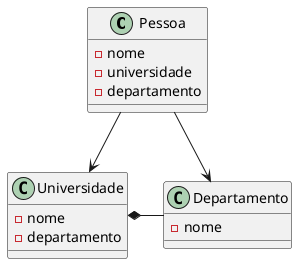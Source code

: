 @startuml
class Pessoa {
    - nome
    - universidade
    - departamento
}

class Universidade {
    - nome
    - departamento
}

class Departamento {
    - nome
}

Pessoa --> Universidade
Universidade *- Departamento
Pessoa --> Departamento
@enduml
